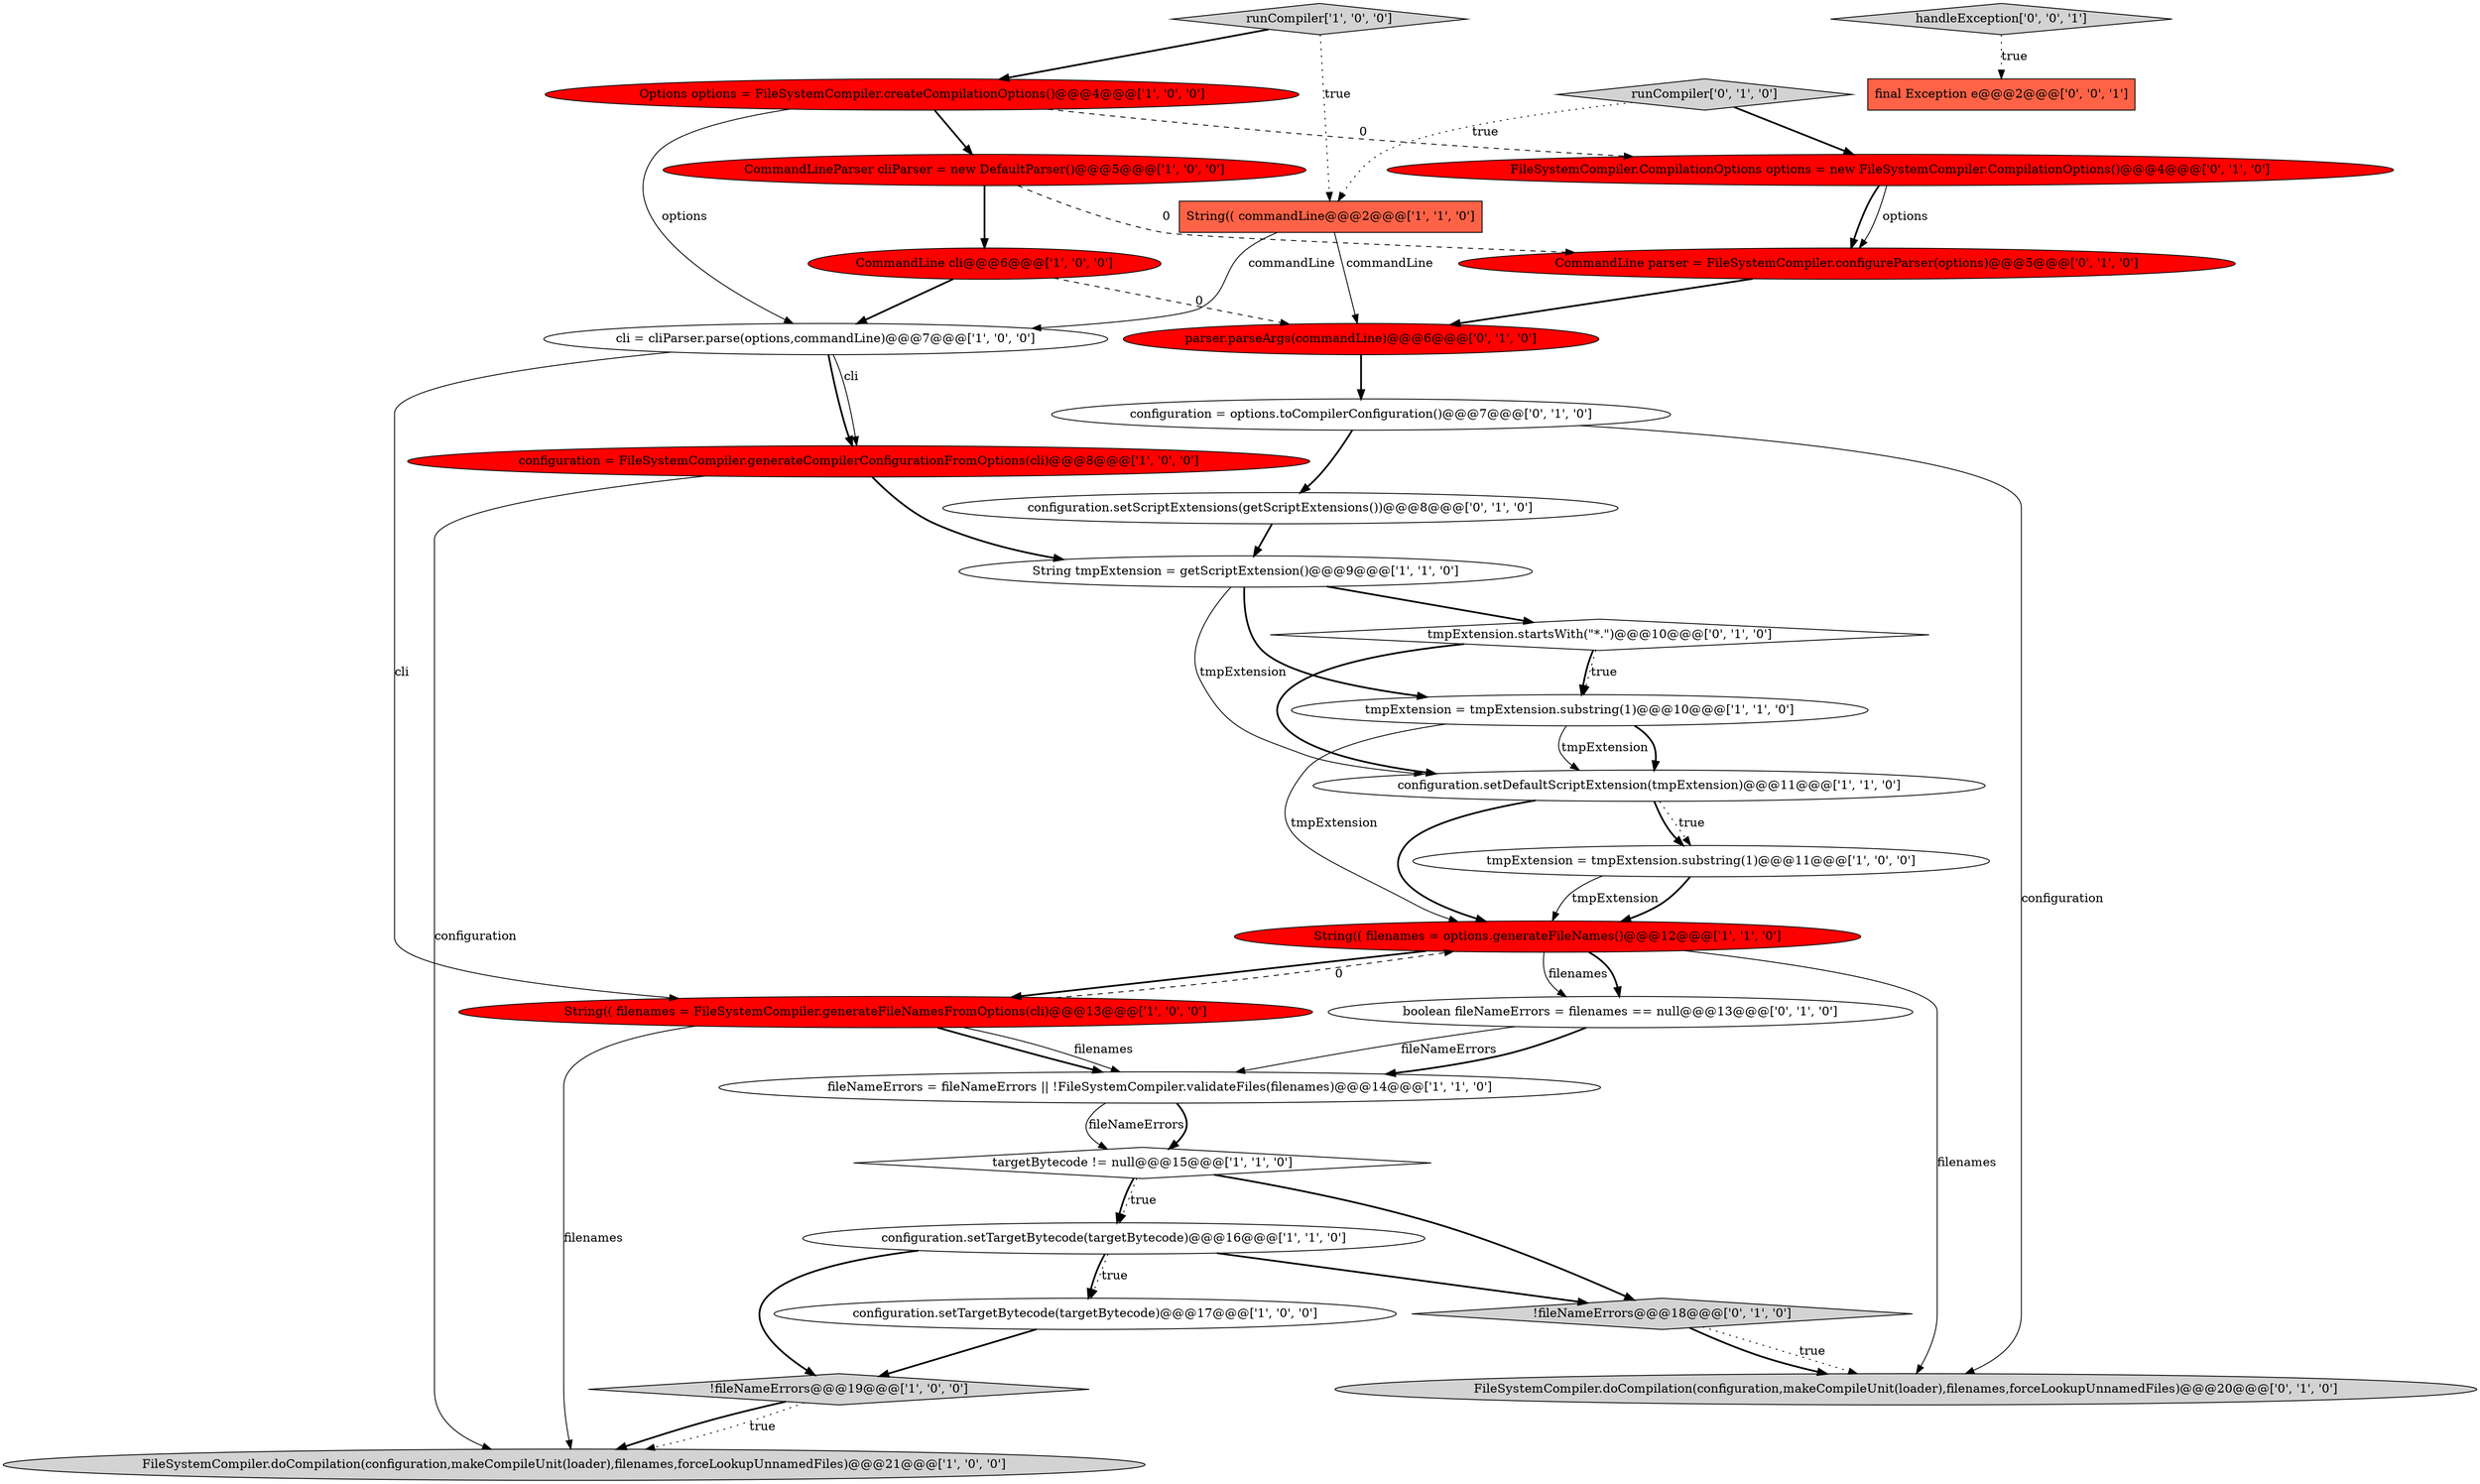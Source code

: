 digraph {
26 [style = filled, label = "parser.parseArgs(commandLine)@@@6@@@['0', '1', '0']", fillcolor = red, shape = ellipse image = "AAA1AAABBB2BBB"];
6 [style = filled, label = "configuration.setTargetBytecode(targetBytecode)@@@16@@@['1', '1', '0']", fillcolor = white, shape = ellipse image = "AAA0AAABBB1BBB"];
2 [style = filled, label = "String(( filenames = FileSystemCompiler.generateFileNamesFromOptions(cli)@@@13@@@['1', '0', '0']", fillcolor = red, shape = ellipse image = "AAA1AAABBB1BBB"];
11 [style = filled, label = "tmpExtension = tmpExtension.substring(1)@@@10@@@['1', '1', '0']", fillcolor = white, shape = ellipse image = "AAA0AAABBB1BBB"];
19 [style = filled, label = "configuration.setScriptExtensions(getScriptExtensions())@@@8@@@['0', '1', '0']", fillcolor = white, shape = ellipse image = "AAA0AAABBB2BBB"];
24 [style = filled, label = "FileSystemCompiler.doCompilation(configuration,makeCompileUnit(loader),filenames,forceLookupUnnamedFiles)@@@20@@@['0', '1', '0']", fillcolor = lightgray, shape = ellipse image = "AAA0AAABBB2BBB"];
9 [style = filled, label = "CommandLine cli@@@6@@@['1', '0', '0']", fillcolor = red, shape = ellipse image = "AAA1AAABBB1BBB"];
18 [style = filled, label = "FileSystemCompiler.doCompilation(configuration,makeCompileUnit(loader),filenames,forceLookupUnnamedFiles)@@@21@@@['1', '0', '0']", fillcolor = lightgray, shape = ellipse image = "AAA0AAABBB1BBB"];
29 [style = filled, label = "handleException['0', '0', '1']", fillcolor = lightgray, shape = diamond image = "AAA0AAABBB3BBB"];
23 [style = filled, label = "CommandLine parser = FileSystemCompiler.configureParser(options)@@@5@@@['0', '1', '0']", fillcolor = red, shape = ellipse image = "AAA1AAABBB2BBB"];
7 [style = filled, label = "CommandLineParser cliParser = new DefaultParser()@@@5@@@['1', '0', '0']", fillcolor = red, shape = ellipse image = "AAA1AAABBB1BBB"];
25 [style = filled, label = "FileSystemCompiler.CompilationOptions options = new FileSystemCompiler.CompilationOptions()@@@4@@@['0', '1', '0']", fillcolor = red, shape = ellipse image = "AAA1AAABBB2BBB"];
4 [style = filled, label = "tmpExtension = tmpExtension.substring(1)@@@11@@@['1', '0', '0']", fillcolor = white, shape = ellipse image = "AAA0AAABBB1BBB"];
8 [style = filled, label = "cli = cliParser.parse(options,commandLine)@@@7@@@['1', '0', '0']", fillcolor = white, shape = ellipse image = "AAA0AAABBB1BBB"];
12 [style = filled, label = "targetBytecode != null@@@15@@@['1', '1', '0']", fillcolor = white, shape = diamond image = "AAA0AAABBB1BBB"];
21 [style = filled, label = "boolean fileNameErrors = filenames == null@@@13@@@['0', '1', '0']", fillcolor = white, shape = ellipse image = "AAA0AAABBB2BBB"];
10 [style = filled, label = "configuration = FileSystemCompiler.generateCompilerConfigurationFromOptions(cli)@@@8@@@['1', '0', '0']", fillcolor = red, shape = ellipse image = "AAA1AAABBB1BBB"];
15 [style = filled, label = "String(( commandLine@@@2@@@['1', '1', '0']", fillcolor = tomato, shape = box image = "AAA0AAABBB1BBB"];
20 [style = filled, label = "tmpExtension.startsWith(\"*.\")@@@10@@@['0', '1', '0']", fillcolor = white, shape = diamond image = "AAA0AAABBB2BBB"];
16 [style = filled, label = "configuration.setDefaultScriptExtension(tmpExtension)@@@11@@@['1', '1', '0']", fillcolor = white, shape = ellipse image = "AAA0AAABBB1BBB"];
5 [style = filled, label = "runCompiler['1', '0', '0']", fillcolor = lightgray, shape = diamond image = "AAA0AAABBB1BBB"];
0 [style = filled, label = "String tmpExtension = getScriptExtension()@@@9@@@['1', '1', '0']", fillcolor = white, shape = ellipse image = "AAA0AAABBB1BBB"];
1 [style = filled, label = "String(( filenames = options.generateFileNames()@@@12@@@['1', '1', '0']", fillcolor = red, shape = ellipse image = "AAA1AAABBB1BBB"];
27 [style = filled, label = "configuration = options.toCompilerConfiguration()@@@7@@@['0', '1', '0']", fillcolor = white, shape = ellipse image = "AAA0AAABBB2BBB"];
13 [style = filled, label = "!fileNameErrors@@@19@@@['1', '0', '0']", fillcolor = lightgray, shape = diamond image = "AAA0AAABBB1BBB"];
30 [style = filled, label = "final Exception e@@@2@@@['0', '0', '1']", fillcolor = tomato, shape = box image = "AAA0AAABBB3BBB"];
22 [style = filled, label = "!fileNameErrors@@@18@@@['0', '1', '0']", fillcolor = lightgray, shape = diamond image = "AAA0AAABBB2BBB"];
17 [style = filled, label = "fileNameErrors = fileNameErrors || !FileSystemCompiler.validateFiles(filenames)@@@14@@@['1', '1', '0']", fillcolor = white, shape = ellipse image = "AAA0AAABBB1BBB"];
3 [style = filled, label = "configuration.setTargetBytecode(targetBytecode)@@@17@@@['1', '0', '0']", fillcolor = white, shape = ellipse image = "AAA0AAABBB1BBB"];
14 [style = filled, label = "Options options = FileSystemCompiler.createCompilationOptions()@@@4@@@['1', '0', '0']", fillcolor = red, shape = ellipse image = "AAA1AAABBB1BBB"];
28 [style = filled, label = "runCompiler['0', '1', '0']", fillcolor = lightgray, shape = diamond image = "AAA0AAABBB2BBB"];
1->24 [style = solid, label="filenames"];
2->17 [style = bold, label=""];
11->16 [style = bold, label=""];
6->3 [style = bold, label=""];
8->10 [style = bold, label=""];
13->18 [style = dotted, label="true"];
21->17 [style = solid, label="fileNameErrors"];
7->23 [style = dashed, label="0"];
20->11 [style = dotted, label="true"];
11->1 [style = solid, label="tmpExtension"];
2->17 [style = solid, label="filenames"];
6->22 [style = bold, label=""];
14->25 [style = dashed, label="0"];
8->2 [style = solid, label="cli"];
25->23 [style = bold, label=""];
25->23 [style = solid, label="options"];
17->12 [style = solid, label="fileNameErrors"];
8->10 [style = solid, label="cli"];
28->15 [style = dotted, label="true"];
23->26 [style = bold, label=""];
0->11 [style = bold, label=""];
15->26 [style = solid, label="commandLine"];
22->24 [style = dotted, label="true"];
5->14 [style = bold, label=""];
11->16 [style = solid, label="tmpExtension"];
9->8 [style = bold, label=""];
12->6 [style = bold, label=""];
14->8 [style = solid, label="options"];
16->4 [style = dotted, label="true"];
5->15 [style = dotted, label="true"];
19->0 [style = bold, label=""];
1->21 [style = solid, label="filenames"];
14->7 [style = bold, label=""];
2->18 [style = solid, label="filenames"];
7->9 [style = bold, label=""];
15->8 [style = solid, label="commandLine"];
27->24 [style = solid, label="configuration"];
26->27 [style = bold, label=""];
17->12 [style = bold, label=""];
0->16 [style = solid, label="tmpExtension"];
20->16 [style = bold, label=""];
16->1 [style = bold, label=""];
12->6 [style = dotted, label="true"];
1->21 [style = bold, label=""];
6->13 [style = bold, label=""];
10->0 [style = bold, label=""];
9->26 [style = dashed, label="0"];
4->1 [style = solid, label="tmpExtension"];
29->30 [style = dotted, label="true"];
3->13 [style = bold, label=""];
28->25 [style = bold, label=""];
0->20 [style = bold, label=""];
4->1 [style = bold, label=""];
1->2 [style = bold, label=""];
10->18 [style = solid, label="configuration"];
27->19 [style = bold, label=""];
22->24 [style = bold, label=""];
2->1 [style = dashed, label="0"];
16->4 [style = bold, label=""];
6->3 [style = dotted, label="true"];
21->17 [style = bold, label=""];
12->22 [style = bold, label=""];
13->18 [style = bold, label=""];
20->11 [style = bold, label=""];
}
